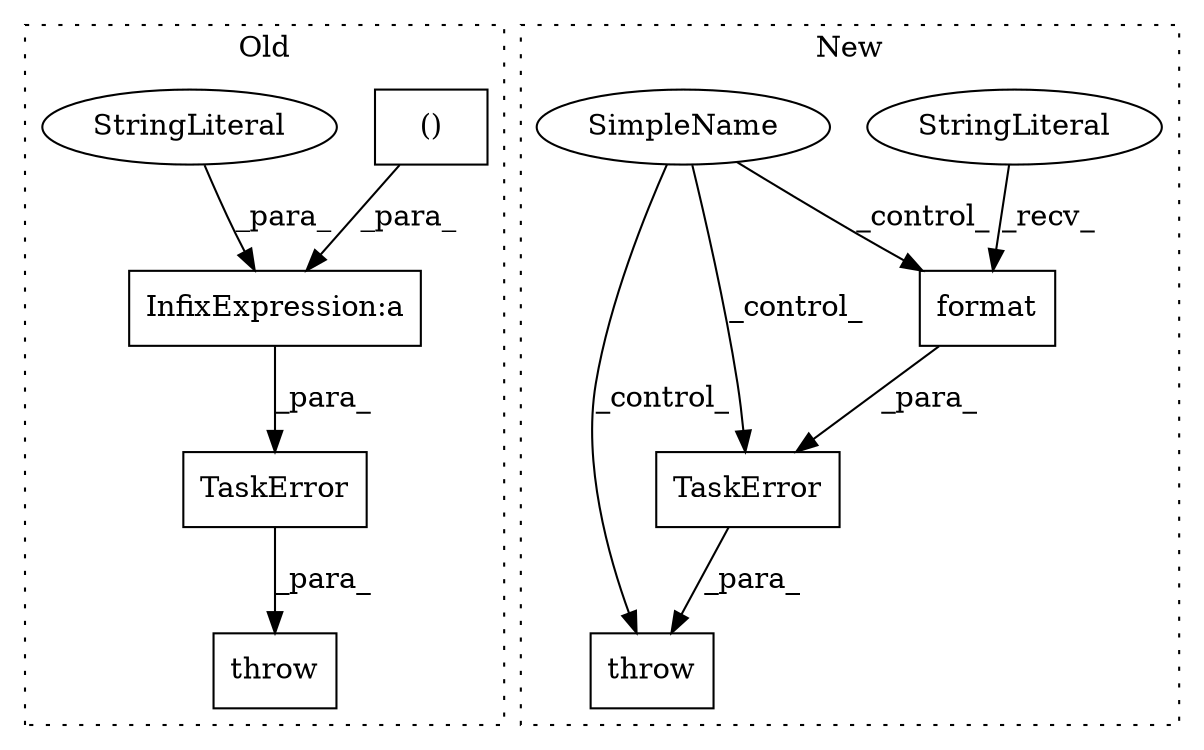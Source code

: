 digraph G {
subgraph cluster0 {
1 [label="()" a="106" s="20383" l="23" shape="box"];
3 [label="InfixExpression:a" a="27" s="20371" l="12" shape="box"];
4 [label="StringLiteral" a="45" s="20314" l="57" shape="ellipse"];
8 [label="TaskError" a="32" s="20304,20406" l="10,2" shape="box"];
9 [label="throw" a="53" s="20298" l="6" shape="box"];
label = "Old";
style="dotted";
}
subgraph cluster1 {
2 [label="TaskError" a="32" s="21548,21637" l="10,1" shape="box"];
5 [label="throw" a="53" s="21542" l="6" shape="box"];
6 [label="format" a="32" s="21618,21636" l="7,1" shape="box"];
7 [label="StringLiteral" a="45" s="21558" l="59" shape="ellipse"];
10 [label="SimpleName" a="42" s="" l="" shape="ellipse"];
label = "New";
style="dotted";
}
1 -> 3 [label="_para_"];
2 -> 5 [label="_para_"];
3 -> 8 [label="_para_"];
4 -> 3 [label="_para_"];
6 -> 2 [label="_para_"];
7 -> 6 [label="_recv_"];
8 -> 9 [label="_para_"];
10 -> 5 [label="_control_"];
10 -> 2 [label="_control_"];
10 -> 6 [label="_control_"];
}